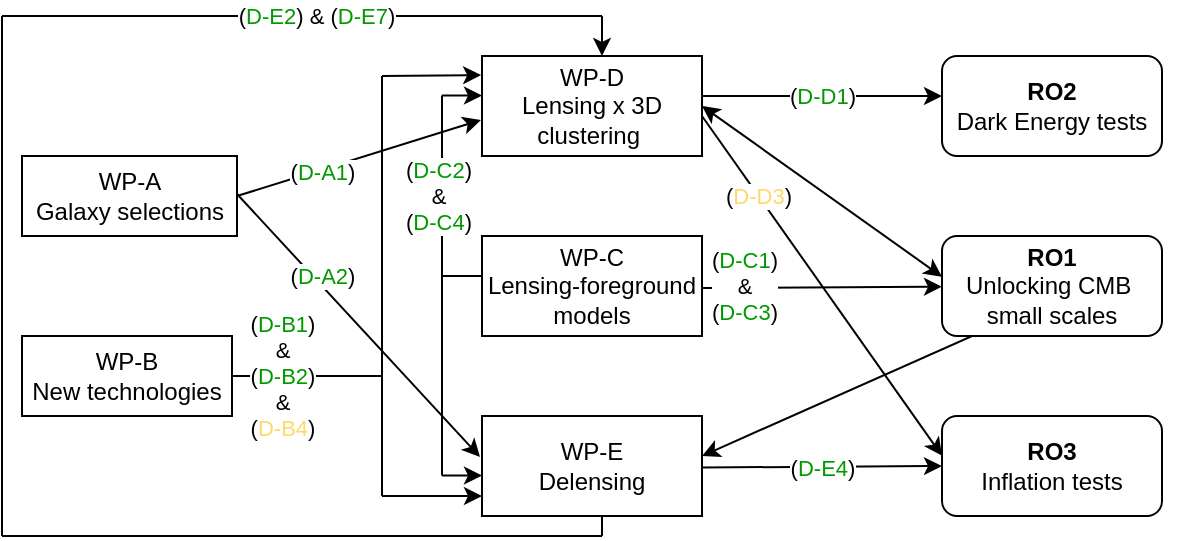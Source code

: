 <mxfile version="28.2.5">
  <diagram name="Page-1" id="Zs9SOal4AcmBSG9abbI1">
    <mxGraphModel dx="1026" dy="610" grid="1" gridSize="10" guides="1" tooltips="1" connect="1" arrows="1" fold="1" page="1" pageScale="1" pageWidth="850" pageHeight="1100" math="0" shadow="0">
      <root>
        <mxCell id="0" />
        <mxCell id="1" parent="0" />
        <mxCell id="ytc4d9_cMdGeamjnn8tF-111" value="&lt;b&gt;RO2&lt;/b&gt;&lt;div&gt;Dark Energy tests&lt;/div&gt;" style="rounded=1;whiteSpace=wrap;html=1;" vertex="1" parent="1">
          <mxGeometry x="730" y="730" width="110" height="50" as="geometry" />
        </mxCell>
        <mxCell id="ytc4d9_cMdGeamjnn8tF-112" value="&lt;b&gt;RO3&lt;/b&gt;&lt;div&gt;Inflation tests&lt;/div&gt;" style="rounded=1;whiteSpace=wrap;html=1;" vertex="1" parent="1">
          <mxGeometry x="730" y="910" width="110" height="50" as="geometry" />
        </mxCell>
        <mxCell id="ytc4d9_cMdGeamjnn8tF-113" value="WP-B&lt;div&gt;New technologies&lt;/div&gt;" style="rounded=0;whiteSpace=wrap;html=1;" vertex="1" parent="1">
          <mxGeometry x="270" y="870" width="105" height="40" as="geometry" />
        </mxCell>
        <mxCell id="ytc4d9_cMdGeamjnn8tF-114" value="WP-A&lt;div&gt;Galaxy selections&lt;/div&gt;" style="rounded=0;whiteSpace=wrap;html=1;" vertex="1" parent="1">
          <mxGeometry x="270" y="780" width="107.5" height="40" as="geometry" />
        </mxCell>
        <mxCell id="ytc4d9_cMdGeamjnn8tF-115" value="WP-C&lt;div&gt;Lensing-foreground models&lt;/div&gt;" style="rounded=0;whiteSpace=wrap;html=1;" vertex="1" parent="1">
          <mxGeometry x="500" y="820" width="110" height="50" as="geometry" />
        </mxCell>
        <mxCell id="ytc4d9_cMdGeamjnn8tF-116" value="WP-D&lt;div&gt;Lensing x 3D clustering&amp;nbsp;&lt;/div&gt;" style="rounded=0;whiteSpace=wrap;html=1;" vertex="1" parent="1">
          <mxGeometry x="500" y="730" width="110" height="50" as="geometry" />
        </mxCell>
        <mxCell id="ytc4d9_cMdGeamjnn8tF-117" value="WP-E&lt;div&gt;Delensing&lt;/div&gt;" style="rounded=0;whiteSpace=wrap;html=1;" vertex="1" parent="1">
          <mxGeometry x="500" y="910" width="110" height="50" as="geometry" />
        </mxCell>
        <mxCell id="ytc4d9_cMdGeamjnn8tF-141" value="" style="endArrow=classic;html=1;rounded=0;entryX=0;entryY=0.5;entryDx=0;entryDy=0;" edge="1" parent="1" target="ytc4d9_cMdGeamjnn8tF-112">
          <mxGeometry relative="1" as="geometry">
            <mxPoint x="610" y="935.75" as="sourcePoint" />
            <mxPoint x="710" y="936" as="targetPoint" />
          </mxGeometry>
        </mxCell>
        <mxCell id="ytc4d9_cMdGeamjnn8tF-142" value="(&lt;span style=&quot;color: rgb(0, 153, 0);&quot;&gt;D-E4&lt;/span&gt;)" style="edgeLabel;resizable=0;html=1;;align=center;verticalAlign=middle;" connectable="0" vertex="1" parent="ytc4d9_cMdGeamjnn8tF-141">
          <mxGeometry relative="1" as="geometry">
            <mxPoint as="offset" />
          </mxGeometry>
        </mxCell>
        <mxCell id="ytc4d9_cMdGeamjnn8tF-143" value="" style="endArrow=classic;html=1;rounded=0;" edge="1" parent="1">
          <mxGeometry relative="1" as="geometry">
            <mxPoint x="610" y="750" as="sourcePoint" />
            <mxPoint x="730" y="750" as="targetPoint" />
          </mxGeometry>
        </mxCell>
        <mxCell id="ytc4d9_cMdGeamjnn8tF-144" value="(&lt;span style=&quot;color: rgb(0, 153, 0);&quot;&gt;D-D1&lt;/span&gt;)" style="edgeLabel;resizable=0;html=1;;align=center;verticalAlign=middle;" connectable="0" vertex="1" parent="ytc4d9_cMdGeamjnn8tF-143">
          <mxGeometry relative="1" as="geometry">
            <mxPoint as="offset" />
          </mxGeometry>
        </mxCell>
        <mxCell id="ytc4d9_cMdGeamjnn8tF-145" value="" style="endArrow=classic;html=1;rounded=0;entryX=-0.005;entryY=0.64;entryDx=0;entryDy=0;exitX=1;exitY=0.5;exitDx=0;exitDy=0;entryPerimeter=0;" edge="1" parent="1" source="ytc4d9_cMdGeamjnn8tF-114" target="ytc4d9_cMdGeamjnn8tF-116">
          <mxGeometry width="50" height="50" relative="1" as="geometry">
            <mxPoint x="378" y="780" as="sourcePoint" />
            <mxPoint x="500" y="776" as="targetPoint" />
          </mxGeometry>
        </mxCell>
        <mxCell id="ytc4d9_cMdGeamjnn8tF-146" value="(&lt;span style=&quot;color: rgb(0, 153, 0);&quot;&gt;D-A1&lt;/span&gt;)" style="edgeLabel;html=1;align=center;verticalAlign=middle;resizable=0;points=[];" vertex="1" connectable="0" parent="ytc4d9_cMdGeamjnn8tF-145">
          <mxGeometry x="-0.339" y="-2" relative="1" as="geometry">
            <mxPoint x="2" y="-2" as="offset" />
          </mxGeometry>
        </mxCell>
        <mxCell id="ytc4d9_cMdGeamjnn8tF-147" value="" style="endArrow=classic;html=1;rounded=0;entryX=-0.009;entryY=0.41;entryDx=0;entryDy=0;exitX=1;exitY=0.75;exitDx=0;exitDy=0;entryPerimeter=0;" edge="1" parent="1" target="ytc4d9_cMdGeamjnn8tF-117">
          <mxGeometry width="50" height="50" relative="1" as="geometry">
            <mxPoint x="377.5" y="799" as="sourcePoint" />
            <mxPoint x="508.5" y="870" as="targetPoint" />
          </mxGeometry>
        </mxCell>
        <mxCell id="ytc4d9_cMdGeamjnn8tF-148" value="(&lt;span style=&quot;color: rgb(0, 153, 0);&quot;&gt;D-A2&lt;/span&gt;)" style="edgeLabel;html=1;align=center;verticalAlign=middle;resizable=0;points=[];" vertex="1" connectable="0" parent="ytc4d9_cMdGeamjnn8tF-147">
          <mxGeometry x="-0.339" y="-2" relative="1" as="geometry">
            <mxPoint x="4" y="-4" as="offset" />
          </mxGeometry>
        </mxCell>
        <mxCell id="ytc4d9_cMdGeamjnn8tF-151" value="" style="endArrow=none;html=1;rounded=0;" edge="1" parent="1">
          <mxGeometry width="50" height="50" relative="1" as="geometry">
            <mxPoint x="450" y="950" as="sourcePoint" />
            <mxPoint x="450" y="740" as="targetPoint" />
          </mxGeometry>
        </mxCell>
        <mxCell id="ytc4d9_cMdGeamjnn8tF-152" value="" style="endArrow=classic;html=1;rounded=0;entryX=-0.004;entryY=0.19;entryDx=0;entryDy=0;entryPerimeter=0;" edge="1" parent="1" target="ytc4d9_cMdGeamjnn8tF-116">
          <mxGeometry width="50" height="50" relative="1" as="geometry">
            <mxPoint x="450" y="740" as="sourcePoint" />
            <mxPoint x="520" y="690" as="targetPoint" />
          </mxGeometry>
        </mxCell>
        <mxCell id="ytc4d9_cMdGeamjnn8tF-153" value="" style="endArrow=classic;html=1;rounded=0;entryX=-0.004;entryY=0.19;entryDx=0;entryDy=0;entryPerimeter=0;" edge="1" parent="1">
          <mxGeometry width="50" height="50" relative="1" as="geometry">
            <mxPoint x="450" y="950" as="sourcePoint" />
            <mxPoint x="500" y="950" as="targetPoint" />
          </mxGeometry>
        </mxCell>
        <mxCell id="ytc4d9_cMdGeamjnn8tF-154" value="(&lt;span style=&quot;color: rgb(0, 153, 0);&quot;&gt;D-B1&lt;/span&gt;&lt;span style=&quot;color: rgb(0, 0, 0);&quot;&gt;)&lt;/span&gt;&lt;div&gt;&amp;amp;&lt;/div&gt;&lt;div&gt;&lt;span style=&quot;color: rgb(0, 153, 0);&quot;&gt;&lt;span style=&quot;color: rgb(0, 0, 0);&quot;&gt;(&lt;/span&gt;D-B2&lt;/span&gt;)&lt;/div&gt;&lt;div&gt;&lt;div&gt;&amp;amp;&lt;/div&gt;&lt;div&gt;&lt;span&gt;&lt;span style=&quot;color: rgb(0, 0, 0);&quot;&gt;(&lt;/span&gt;&lt;span style=&quot;color: rgb(255, 217, 102);&quot;&gt;D-B4&lt;/span&gt;&lt;/span&gt;)&lt;/div&gt;&lt;/div&gt;" style="endArrow=none;html=1;rounded=0;" edge="1" parent="1">
          <mxGeometry x="-0.333" width="50" height="50" relative="1" as="geometry">
            <mxPoint x="375" y="890" as="sourcePoint" />
            <mxPoint x="450" y="890" as="targetPoint" />
            <mxPoint as="offset" />
          </mxGeometry>
        </mxCell>
        <mxCell id="ytc4d9_cMdGeamjnn8tF-157" value="" style="endArrow=classic;startArrow=classic;html=1;rounded=0;entryX=0;entryY=0.407;entryDx=0;entryDy=0;entryPerimeter=0;exitX=1;exitY=0.5;exitDx=0;exitDy=0;" edge="1" parent="1" source="ytc4d9_cMdGeamjnn8tF-116" target="ytc4d9_cMdGeamjnn8tF-110">
          <mxGeometry width="50" height="50" relative="1" as="geometry">
            <mxPoint x="610" y="840" as="sourcePoint" />
            <mxPoint x="789.12" y="841.6" as="targetPoint" />
          </mxGeometry>
        </mxCell>
        <mxCell id="ytc4d9_cMdGeamjnn8tF-158" value="" style="endArrow=classic;html=1;rounded=0;" edge="1" parent="1">
          <mxGeometry width="50" height="50" relative="1" as="geometry">
            <mxPoint x="790" y="850" as="sourcePoint" />
            <mxPoint x="610" y="930" as="targetPoint" />
          </mxGeometry>
        </mxCell>
        <mxCell id="ytc4d9_cMdGeamjnn8tF-160" value="" style="endArrow=classic;html=1;rounded=0;entryX=0;entryY=0.398;entryDx=0;entryDy=0;entryPerimeter=0;" edge="1" parent="1" target="ytc4d9_cMdGeamjnn8tF-112">
          <mxGeometry relative="1" as="geometry">
            <mxPoint x="610" y="760" as="sourcePoint" />
            <mxPoint x="800" y="807" as="targetPoint" />
          </mxGeometry>
        </mxCell>
        <mxCell id="ytc4d9_cMdGeamjnn8tF-161" value="(&lt;span style=&quot;color: rgb(255, 215, 114);&quot;&gt;D-D3&lt;/span&gt;)" style="edgeLabel;resizable=0;html=1;;align=center;verticalAlign=middle;" connectable="0" vertex="1" parent="ytc4d9_cMdGeamjnn8tF-160">
          <mxGeometry relative="1" as="geometry">
            <mxPoint x="-32" y="-45" as="offset" />
          </mxGeometry>
        </mxCell>
        <mxCell id="ytc4d9_cMdGeamjnn8tF-162" value="" style="endArrow=classic;html=1;rounded=0;" edge="1" parent="1" source="ytc4d9_cMdGeamjnn8tF-110">
          <mxGeometry width="50" height="50" relative="1" as="geometry">
            <mxPoint x="610" y="846" as="sourcePoint" />
            <mxPoint x="790" y="846" as="targetPoint" />
          </mxGeometry>
        </mxCell>
        <mxCell id="ytc4d9_cMdGeamjnn8tF-164" value="" style="endArrow=classic;html=1;rounded=0;" edge="1" parent="1">
          <mxGeometry width="50" height="50" relative="1" as="geometry">
            <mxPoint x="480" y="749.75" as="sourcePoint" />
            <mxPoint x="500" y="749.75" as="targetPoint" />
          </mxGeometry>
        </mxCell>
        <mxCell id="ytc4d9_cMdGeamjnn8tF-165" value="" style="endArrow=none;html=1;rounded=0;" edge="1" parent="1">
          <mxGeometry width="50" height="50" relative="1" as="geometry">
            <mxPoint x="480" y="939.75" as="sourcePoint" />
            <mxPoint x="480" y="749.75" as="targetPoint" />
          </mxGeometry>
        </mxCell>
        <mxCell id="ytc4d9_cMdGeamjnn8tF-169" value="(&lt;span style=&quot;color: rgb(0, 153, 0);&quot;&gt;D-C2&lt;/span&gt;)&lt;div&gt;&amp;amp;&lt;/div&gt;&lt;div&gt;(&lt;span style=&quot;color: rgb(0, 153, 0);&quot;&gt;D-C4&lt;/span&gt;)&lt;br&gt;&lt;/div&gt;" style="edgeLabel;html=1;align=center;verticalAlign=middle;resizable=0;points=[];" vertex="1" connectable="0" parent="ytc4d9_cMdGeamjnn8tF-165">
          <mxGeometry x="0.403" y="2" relative="1" as="geometry">
            <mxPoint y="-7" as="offset" />
          </mxGeometry>
        </mxCell>
        <mxCell id="ytc4d9_cMdGeamjnn8tF-166" value="" style="endArrow=classic;html=1;rounded=0;" edge="1" parent="1">
          <mxGeometry width="50" height="50" relative="1" as="geometry">
            <mxPoint x="480" y="939.75" as="sourcePoint" />
            <mxPoint x="500" y="939.75" as="targetPoint" />
          </mxGeometry>
        </mxCell>
        <mxCell id="ytc4d9_cMdGeamjnn8tF-167" value="" style="endArrow=none;html=1;rounded=0;" edge="1" parent="1">
          <mxGeometry width="50" height="50" relative="1" as="geometry">
            <mxPoint x="480" y="840" as="sourcePoint" />
            <mxPoint x="500" y="840" as="targetPoint" />
          </mxGeometry>
        </mxCell>
        <mxCell id="ytc4d9_cMdGeamjnn8tF-171" value="" style="endArrow=none;html=1;rounded=0;" edge="1" parent="1">
          <mxGeometry width="50" height="50" relative="1" as="geometry">
            <mxPoint x="260" y="970" as="sourcePoint" />
            <mxPoint x="260" y="710" as="targetPoint" />
          </mxGeometry>
        </mxCell>
        <mxCell id="ytc4d9_cMdGeamjnn8tF-172" value="" style="endArrow=none;html=1;rounded=0;" edge="1" parent="1">
          <mxGeometry width="50" height="50" relative="1" as="geometry">
            <mxPoint x="560" y="710" as="sourcePoint" />
            <mxPoint x="260" y="710" as="targetPoint" />
          </mxGeometry>
        </mxCell>
        <mxCell id="ytc4d9_cMdGeamjnn8tF-176" value="&lt;span style=&quot;caret-color: rgb(0, 0, 0); color: rgb(0, 0, 0); font-family: Helvetica; font-size: 11px; font-style: normal; font-variant-caps: normal; font-weight: 400; letter-spacing: normal; text-align: center; text-indent: 0px; text-transform: none; white-space: nowrap; word-spacing: 0px; -webkit-text-stroke-width: 0px; background-color: rgb(255, 255, 255); text-decoration: none; float: none; display: inline !important;&quot;&gt;(&lt;/span&gt;&lt;span style=&quot;font-family: Helvetica; font-size: 11px; font-style: normal; font-variant-caps: normal; font-weight: 400; letter-spacing: normal; text-align: center; text-indent: 0px; text-transform: none; white-space: nowrap; word-spacing: 0px; -webkit-text-stroke-width: 0px; background-color: rgb(255, 255, 255); text-decoration: none; color: light-dark(rgb(0, 153, 0), rgb(50, 181, 50));&quot;&gt;D-E2&lt;/span&gt;&lt;span style=&quot;caret-color: rgb(0, 0, 0); color: rgb(0, 0, 0); font-family: Helvetica; font-size: 11px; font-style: normal; font-variant-caps: normal; font-weight: 400; letter-spacing: normal; text-align: center; text-indent: 0px; text-transform: none; white-space: nowrap; word-spacing: 0px; -webkit-text-stroke-width: 0px; background-color: rgb(255, 255, 255); text-decoration: none; float: none; display: inline !important;&quot;&gt;) &amp;amp;&amp;nbsp;&lt;/span&gt;(&lt;span style=&quot;color: rgb(0, 153, 0);&quot;&gt;D-E7&lt;/span&gt;)" style="edgeLabel;html=1;align=center;verticalAlign=middle;resizable=0;points=[];" vertex="1" connectable="0" parent="ytc4d9_cMdGeamjnn8tF-172">
          <mxGeometry x="0.452" y="1" relative="1" as="geometry">
            <mxPoint x="75" y="-1" as="offset" />
          </mxGeometry>
        </mxCell>
        <mxCell id="ytc4d9_cMdGeamjnn8tF-173" value="" style="endArrow=none;html=1;rounded=0;" edge="1" parent="1">
          <mxGeometry width="50" height="50" relative="1" as="geometry">
            <mxPoint x="560" y="970" as="sourcePoint" />
            <mxPoint x="260" y="970" as="targetPoint" />
          </mxGeometry>
        </mxCell>
        <mxCell id="ytc4d9_cMdGeamjnn8tF-174" value="" style="endArrow=classic;html=1;rounded=0;" edge="1" parent="1">
          <mxGeometry width="50" height="50" relative="1" as="geometry">
            <mxPoint x="560" y="710" as="sourcePoint" />
            <mxPoint x="560" y="730" as="targetPoint" />
          </mxGeometry>
        </mxCell>
        <mxCell id="ytc4d9_cMdGeamjnn8tF-175" value="" style="endArrow=none;html=1;rounded=0;" edge="1" parent="1">
          <mxGeometry width="50" height="50" relative="1" as="geometry">
            <mxPoint x="560" y="970" as="sourcePoint" />
            <mxPoint x="560" y="960" as="targetPoint" />
          </mxGeometry>
        </mxCell>
        <mxCell id="ytc4d9_cMdGeamjnn8tF-177" value="" style="endArrow=classic;html=1;rounded=0;" edge="1" parent="1" target="ytc4d9_cMdGeamjnn8tF-110">
          <mxGeometry width="50" height="50" relative="1" as="geometry">
            <mxPoint x="610" y="846" as="sourcePoint" />
            <mxPoint x="790" y="846" as="targetPoint" />
          </mxGeometry>
        </mxCell>
        <mxCell id="ytc4d9_cMdGeamjnn8tF-178" value="(&lt;span style=&quot;color: rgb(0, 153, 0);&quot;&gt;D-C1&lt;/span&gt;&lt;span style=&quot;color: rgb(0, 0, 0);&quot;&gt;)&lt;/span&gt;&lt;div&gt;&amp;amp;&lt;/div&gt;&lt;div&gt;&lt;span style=&quot;color: rgb(0, 153, 0);&quot;&gt;&lt;span style=&quot;color: rgb(0, 0, 0);&quot;&gt;(&lt;/span&gt;D-C3&lt;/span&gt;)&lt;br&gt;&lt;/div&gt;" style="edgeLabel;html=1;align=center;verticalAlign=middle;resizable=0;points=[];" vertex="1" connectable="0" parent="ytc4d9_cMdGeamjnn8tF-177">
          <mxGeometry x="-0.628" y="2" relative="1" as="geometry">
            <mxPoint x="-2" y="1" as="offset" />
          </mxGeometry>
        </mxCell>
        <mxCell id="ytc4d9_cMdGeamjnn8tF-110" value="&lt;b&gt;RO1&lt;/b&gt;&lt;div&gt;Unlocking CMB&amp;nbsp;&lt;/div&gt;&lt;div&gt;small scales&lt;/div&gt;" style="rounded=1;whiteSpace=wrap;html=1;" vertex="1" parent="1">
          <mxGeometry x="730" y="820" width="110" height="50" as="geometry" />
        </mxCell>
      </root>
    </mxGraphModel>
  </diagram>
</mxfile>
